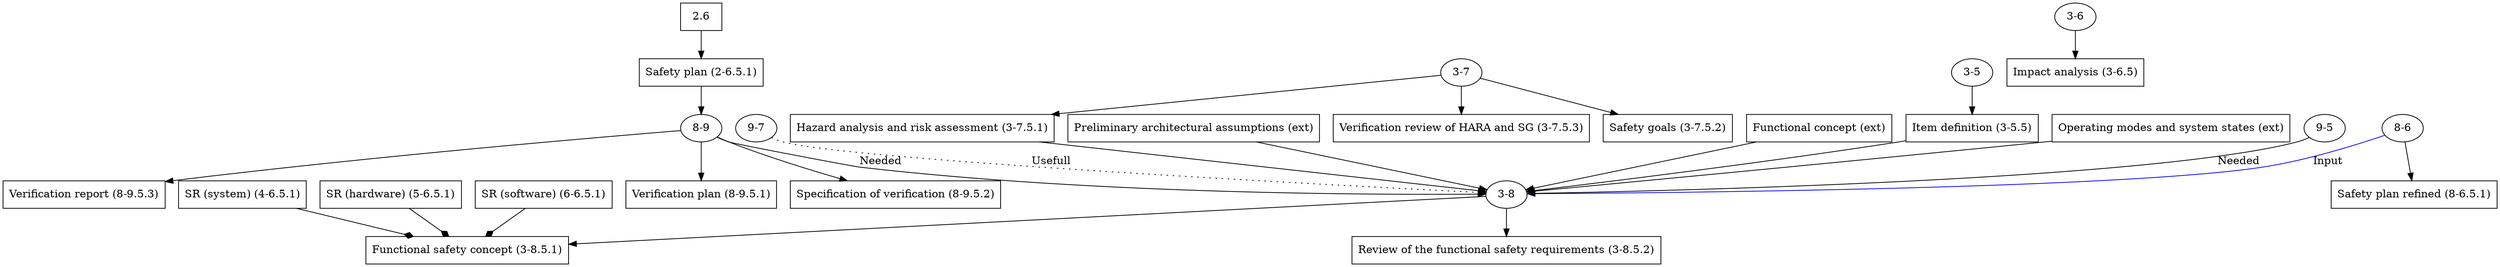 // Cheatsheet: http://graphs.grevian.org/example
// Options: http://graphviz.org/doc/info/attrs.html
// Atom-openpreview: Ctrl+Shift+v

digraph G
{
  /*
   * Clauses
   */
  node[shape=ellipse];
  3.5[label="3-5"];
  3.6[label="3-6"];
  3.7[label="3-7"];
  3.8[label="3-8"];
  8.6[label="8-6"];
  8.9[label="8-9"];
  9.5[label="9-5"];
  9.7[label="9-7"];
  // Usefull
  edge[style=dotted, label="Usefull"]
  9.7 -> 3.8;
  // Needed
  edge[style=solid,label="Needed"]
  9.5 -> 3.8;
  8.9 -> 3.8;
  // Input
  edge[style=solid,color=blue,label="Input"];
  8.6 -> 3.8;
  edge[color=normal];

  /*
   * Work products
   */
  node[shape=rect];
  edge[style=solid, label=""];

  //2-
  safety_plan[label="Safety plan (2-6.5.1)"];
  2.6 -> safety_plan;
  safety_plan -> 8.9;

  //3-
  item_def[label="Item definition (3-5.5)"];
  3.5 -> item_def;
  item_def -> 3.8;

  impact_anal[label="Impact analysis (3-6.5)"];
  3.6 -> impact_anal;

  hara[label="Hazard analysis and risk assessment (3-7.5.1)"]
  sg[label="Safety goals (3-7.5.2)"]
  veri_hara_sg[label="Verification review of HARA and SG (3-7.5.3)"]
  3.7 -> hara;
  3.7 -> sg;
  3.7 -> veri_hara_sg;

  prelim[label="Preliminary architectural assumptions (ext)"];
  fc[label="Functional concept (ext)"];
  om_ss[label="Operating modes and system states (ext)"];
  prelim -> 3.8;
  fc -> 3.8;
  om_ss -> 3.8;
  fsc[label="Functional safety concept (3-8.5.1)"];
  review_sr[label="Review of the functional safety requirements (3-8.5.2)"];
  3.8 -> fsc;
  3.8 -> review_sr;
  hara -> 3.8;

  //4-
  sr_sys[label="SR (system) (4-6.5.1)"];
  sr_sys -> fsc[arrowhead=diamond];

  //5-
  sr_hw[label="SR (hardware) (5-6.5.1)"];
  sr_hw -> fsc[arrowhead=diamond];

  //6-
  sr_sw[label="SR (software) (6-6.5.1)"];
  sr_sw -> fsc[arrowhead=diamond];

  //8-
  safety_plan2[label="Safety plan refined (8-6.5.1)"];
  8.6 -> safety_plan2;

  ver_plan[label="Verification plan (8-9.5.1)"];
  ver_spec[label="Specification of verification (8-9.5.2)"];
  ver_report[label="Verification report (8-9.5.3)"];
  8.9 -> ver_plan;
  8.9 -> ver_spec;
  8.9 -> ver_report;

  //9-
  /** Requirements decomposition with respect to ASIL tailoring
    * Assumed that this is more like a tool then an actual document
    *
  fsc -> 9.5 //3-8.5.1
  sr_sys -> 9.5
  sr_hw -> 9.5
  sr_sw -> 9.5
  arc_sys -> 9.5
  arc_hw -> 9.5
  arc_sw -> 9.5
  item_def -> 9.5
  sg -> 9.5
  */


  // Input
  /*subgraph cluster_input {
    label="Input";
    color=blue;
  }*/

  // Clause 3.5

}
